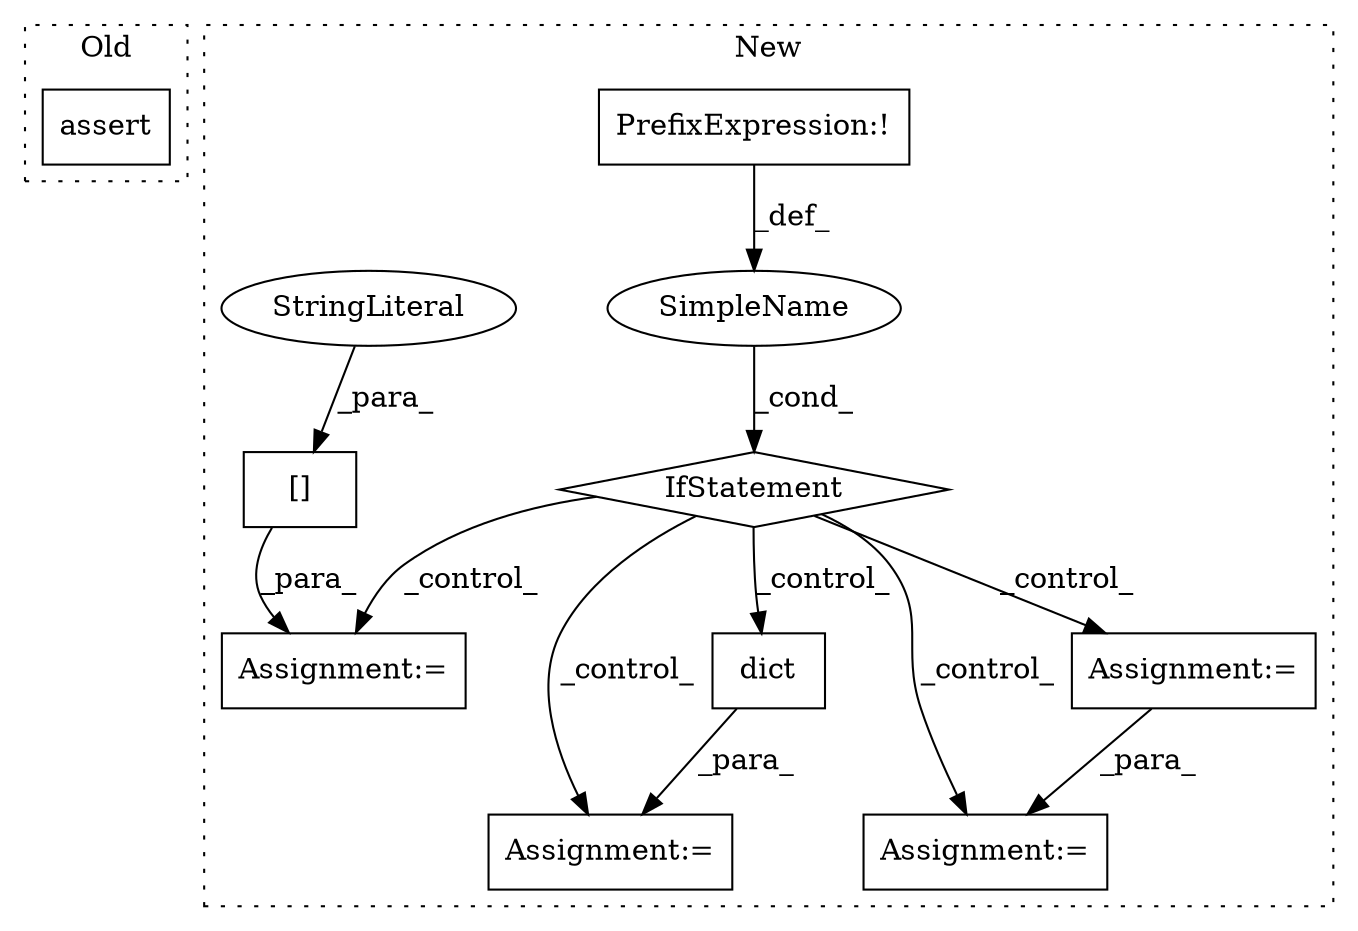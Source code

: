 digraph G {
subgraph cluster0 {
1 [label="assert" a="6" s="1025" l="7" shape="box"];
label = "Old";
style="dotted";
}
subgraph cluster1 {
2 [label="dict" a="32" s="9404" l="6" shape="box"];
3 [label="Assignment:=" a="7" s="9403" l="1" shape="box"];
4 [label="SimpleName" a="42" s="" l="" shape="ellipse"];
5 [label="IfStatement" a="25" s="9087,9101" l="4,2" shape="diamond"];
6 [label="PrefixExpression:!" a="38" s="9091" l="1" shape="box"];
7 [label="Assignment:=" a="7" s="9197" l="1" shape="box"];
8 [label="[]" a="2" s="9198,9220" l="15,1" shape="box"];
9 [label="StringLiteral" a="45" s="9213" l="7" shape="ellipse"];
10 [label="Assignment:=" a="7" s="9273" l="1" shape="box"];
11 [label="Assignment:=" a="7" s="9238" l="1" shape="box"];
label = "New";
style="dotted";
}
2 -> 3 [label="_para_"];
4 -> 5 [label="_cond_"];
5 -> 7 [label="_control_"];
5 -> 10 [label="_control_"];
5 -> 2 [label="_control_"];
5 -> 3 [label="_control_"];
5 -> 11 [label="_control_"];
6 -> 4 [label="_def_"];
8 -> 7 [label="_para_"];
9 -> 8 [label="_para_"];
11 -> 10 [label="_para_"];
}